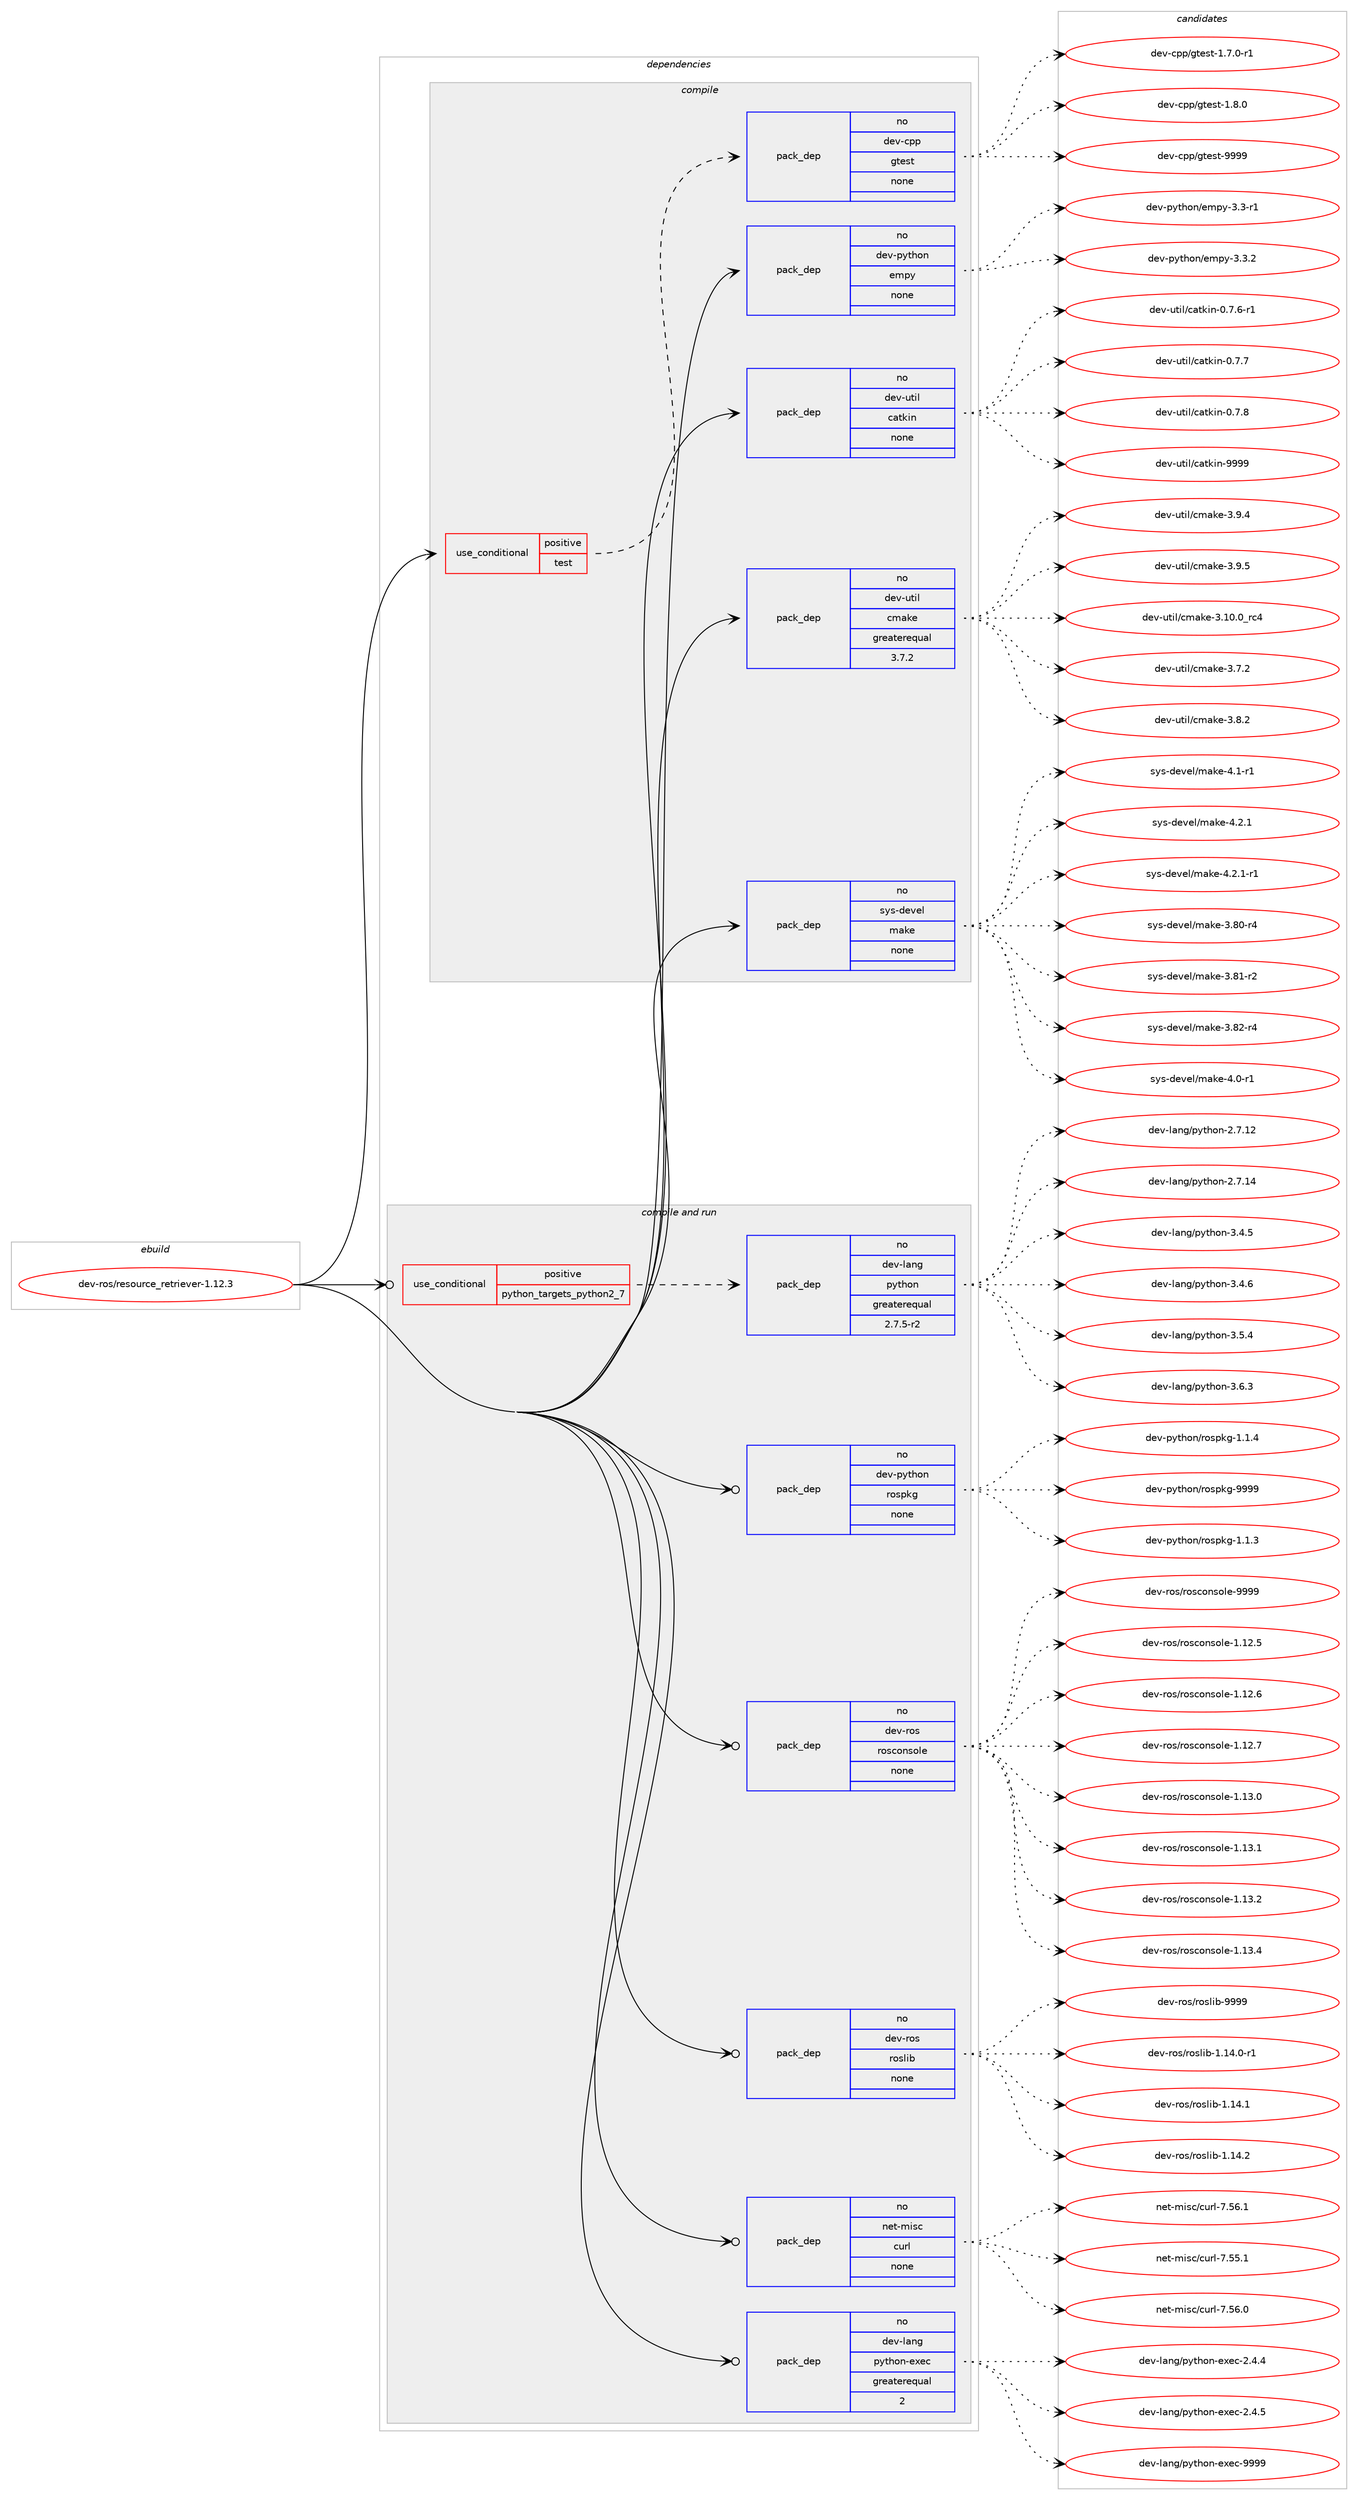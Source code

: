 digraph prolog {

# *************
# Graph options
# *************

newrank=true;
concentrate=true;
compound=true;
graph [rankdir=LR,fontname=Helvetica,fontsize=10,ranksep=1.5];#, ranksep=2.5, nodesep=0.2];
edge  [arrowhead=vee];
node  [fontname=Helvetica,fontsize=10];

# **********
# The ebuild
# **********

subgraph cluster_leftcol {
color=gray;
rank=same;
label=<<i>ebuild</i>>;
id [label="dev-ros/resource_retriever-1.12.3", color=red, width=4, href="../dev-ros/resource_retriever-1.12.3.svg"];
}

# ****************
# The dependencies
# ****************

subgraph cluster_midcol {
color=gray;
label=<<i>dependencies</i>>;
subgraph cluster_compile {
fillcolor="#eeeeee";
style=filled;
label=<<i>compile</i>>;
subgraph cond46230 {
dependency207404 [label=<<TABLE BORDER="0" CELLBORDER="1" CELLSPACING="0" CELLPADDING="4"><TR><TD ROWSPAN="3" CELLPADDING="10">use_conditional</TD></TR><TR><TD>positive</TD></TR><TR><TD>test</TD></TR></TABLE>>, shape=none, color=red];
subgraph pack157187 {
dependency207405 [label=<<TABLE BORDER="0" CELLBORDER="1" CELLSPACING="0" CELLPADDING="4" WIDTH="220"><TR><TD ROWSPAN="6" CELLPADDING="30">pack_dep</TD></TR><TR><TD WIDTH="110">no</TD></TR><TR><TD>dev-cpp</TD></TR><TR><TD>gtest</TD></TR><TR><TD>none</TD></TR><TR><TD></TD></TR></TABLE>>, shape=none, color=blue];
}
dependency207404:e -> dependency207405:w [weight=20,style="dashed",arrowhead="vee"];
}
id:e -> dependency207404:w [weight=20,style="solid",arrowhead="vee"];
subgraph pack157188 {
dependency207406 [label=<<TABLE BORDER="0" CELLBORDER="1" CELLSPACING="0" CELLPADDING="4" WIDTH="220"><TR><TD ROWSPAN="6" CELLPADDING="30">pack_dep</TD></TR><TR><TD WIDTH="110">no</TD></TR><TR><TD>dev-python</TD></TR><TR><TD>empy</TD></TR><TR><TD>none</TD></TR><TR><TD></TD></TR></TABLE>>, shape=none, color=blue];
}
id:e -> dependency207406:w [weight=20,style="solid",arrowhead="vee"];
subgraph pack157189 {
dependency207407 [label=<<TABLE BORDER="0" CELLBORDER="1" CELLSPACING="0" CELLPADDING="4" WIDTH="220"><TR><TD ROWSPAN="6" CELLPADDING="30">pack_dep</TD></TR><TR><TD WIDTH="110">no</TD></TR><TR><TD>dev-util</TD></TR><TR><TD>catkin</TD></TR><TR><TD>none</TD></TR><TR><TD></TD></TR></TABLE>>, shape=none, color=blue];
}
id:e -> dependency207407:w [weight=20,style="solid",arrowhead="vee"];
subgraph pack157190 {
dependency207408 [label=<<TABLE BORDER="0" CELLBORDER="1" CELLSPACING="0" CELLPADDING="4" WIDTH="220"><TR><TD ROWSPAN="6" CELLPADDING="30">pack_dep</TD></TR><TR><TD WIDTH="110">no</TD></TR><TR><TD>dev-util</TD></TR><TR><TD>cmake</TD></TR><TR><TD>greaterequal</TD></TR><TR><TD>3.7.2</TD></TR></TABLE>>, shape=none, color=blue];
}
id:e -> dependency207408:w [weight=20,style="solid",arrowhead="vee"];
subgraph pack157191 {
dependency207409 [label=<<TABLE BORDER="0" CELLBORDER="1" CELLSPACING="0" CELLPADDING="4" WIDTH="220"><TR><TD ROWSPAN="6" CELLPADDING="30">pack_dep</TD></TR><TR><TD WIDTH="110">no</TD></TR><TR><TD>sys-devel</TD></TR><TR><TD>make</TD></TR><TR><TD>none</TD></TR><TR><TD></TD></TR></TABLE>>, shape=none, color=blue];
}
id:e -> dependency207409:w [weight=20,style="solid",arrowhead="vee"];
}
subgraph cluster_compileandrun {
fillcolor="#eeeeee";
style=filled;
label=<<i>compile and run</i>>;
subgraph cond46231 {
dependency207410 [label=<<TABLE BORDER="0" CELLBORDER="1" CELLSPACING="0" CELLPADDING="4"><TR><TD ROWSPAN="3" CELLPADDING="10">use_conditional</TD></TR><TR><TD>positive</TD></TR><TR><TD>python_targets_python2_7</TD></TR></TABLE>>, shape=none, color=red];
subgraph pack157192 {
dependency207411 [label=<<TABLE BORDER="0" CELLBORDER="1" CELLSPACING="0" CELLPADDING="4" WIDTH="220"><TR><TD ROWSPAN="6" CELLPADDING="30">pack_dep</TD></TR><TR><TD WIDTH="110">no</TD></TR><TR><TD>dev-lang</TD></TR><TR><TD>python</TD></TR><TR><TD>greaterequal</TD></TR><TR><TD>2.7.5-r2</TD></TR></TABLE>>, shape=none, color=blue];
}
dependency207410:e -> dependency207411:w [weight=20,style="dashed",arrowhead="vee"];
}
id:e -> dependency207410:w [weight=20,style="solid",arrowhead="odotvee"];
subgraph pack157193 {
dependency207412 [label=<<TABLE BORDER="0" CELLBORDER="1" CELLSPACING="0" CELLPADDING="4" WIDTH="220"><TR><TD ROWSPAN="6" CELLPADDING="30">pack_dep</TD></TR><TR><TD WIDTH="110">no</TD></TR><TR><TD>dev-lang</TD></TR><TR><TD>python-exec</TD></TR><TR><TD>greaterequal</TD></TR><TR><TD>2</TD></TR></TABLE>>, shape=none, color=blue];
}
id:e -> dependency207412:w [weight=20,style="solid",arrowhead="odotvee"];
subgraph pack157194 {
dependency207413 [label=<<TABLE BORDER="0" CELLBORDER="1" CELLSPACING="0" CELLPADDING="4" WIDTH="220"><TR><TD ROWSPAN="6" CELLPADDING="30">pack_dep</TD></TR><TR><TD WIDTH="110">no</TD></TR><TR><TD>dev-python</TD></TR><TR><TD>rospkg</TD></TR><TR><TD>none</TD></TR><TR><TD></TD></TR></TABLE>>, shape=none, color=blue];
}
id:e -> dependency207413:w [weight=20,style="solid",arrowhead="odotvee"];
subgraph pack157195 {
dependency207414 [label=<<TABLE BORDER="0" CELLBORDER="1" CELLSPACING="0" CELLPADDING="4" WIDTH="220"><TR><TD ROWSPAN="6" CELLPADDING="30">pack_dep</TD></TR><TR><TD WIDTH="110">no</TD></TR><TR><TD>dev-ros</TD></TR><TR><TD>rosconsole</TD></TR><TR><TD>none</TD></TR><TR><TD></TD></TR></TABLE>>, shape=none, color=blue];
}
id:e -> dependency207414:w [weight=20,style="solid",arrowhead="odotvee"];
subgraph pack157196 {
dependency207415 [label=<<TABLE BORDER="0" CELLBORDER="1" CELLSPACING="0" CELLPADDING="4" WIDTH="220"><TR><TD ROWSPAN="6" CELLPADDING="30">pack_dep</TD></TR><TR><TD WIDTH="110">no</TD></TR><TR><TD>dev-ros</TD></TR><TR><TD>roslib</TD></TR><TR><TD>none</TD></TR><TR><TD></TD></TR></TABLE>>, shape=none, color=blue];
}
id:e -> dependency207415:w [weight=20,style="solid",arrowhead="odotvee"];
subgraph pack157197 {
dependency207416 [label=<<TABLE BORDER="0" CELLBORDER="1" CELLSPACING="0" CELLPADDING="4" WIDTH="220"><TR><TD ROWSPAN="6" CELLPADDING="30">pack_dep</TD></TR><TR><TD WIDTH="110">no</TD></TR><TR><TD>net-misc</TD></TR><TR><TD>curl</TD></TR><TR><TD>none</TD></TR><TR><TD></TD></TR></TABLE>>, shape=none, color=blue];
}
id:e -> dependency207416:w [weight=20,style="solid",arrowhead="odotvee"];
}
subgraph cluster_run {
fillcolor="#eeeeee";
style=filled;
label=<<i>run</i>>;
}
}

# **************
# The candidates
# **************

subgraph cluster_choices {
rank=same;
color=gray;
label=<<i>candidates</i>>;

subgraph choice157187 {
color=black;
nodesep=1;
choice1001011184599112112471031161011151164549465546484511449 [label="dev-cpp/gtest-1.7.0-r1", color=red, width=4,href="../dev-cpp/gtest-1.7.0-r1.svg"];
choice100101118459911211247103116101115116454946564648 [label="dev-cpp/gtest-1.8.0", color=red, width=4,href="../dev-cpp/gtest-1.8.0.svg"];
choice1001011184599112112471031161011151164557575757 [label="dev-cpp/gtest-9999", color=red, width=4,href="../dev-cpp/gtest-9999.svg"];
dependency207405:e -> choice1001011184599112112471031161011151164549465546484511449:w [style=dotted,weight="100"];
dependency207405:e -> choice100101118459911211247103116101115116454946564648:w [style=dotted,weight="100"];
dependency207405:e -> choice1001011184599112112471031161011151164557575757:w [style=dotted,weight="100"];
}
subgraph choice157188 {
color=black;
nodesep=1;
choice1001011184511212111610411111047101109112121455146514511449 [label="dev-python/empy-3.3-r1", color=red, width=4,href="../dev-python/empy-3.3-r1.svg"];
choice1001011184511212111610411111047101109112121455146514650 [label="dev-python/empy-3.3.2", color=red, width=4,href="../dev-python/empy-3.3.2.svg"];
dependency207406:e -> choice1001011184511212111610411111047101109112121455146514511449:w [style=dotted,weight="100"];
dependency207406:e -> choice1001011184511212111610411111047101109112121455146514650:w [style=dotted,weight="100"];
}
subgraph choice157189 {
color=black;
nodesep=1;
choice100101118451171161051084799971161071051104548465546544511449 [label="dev-util/catkin-0.7.6-r1", color=red, width=4,href="../dev-util/catkin-0.7.6-r1.svg"];
choice10010111845117116105108479997116107105110454846554655 [label="dev-util/catkin-0.7.7", color=red, width=4,href="../dev-util/catkin-0.7.7.svg"];
choice10010111845117116105108479997116107105110454846554656 [label="dev-util/catkin-0.7.8", color=red, width=4,href="../dev-util/catkin-0.7.8.svg"];
choice100101118451171161051084799971161071051104557575757 [label="dev-util/catkin-9999", color=red, width=4,href="../dev-util/catkin-9999.svg"];
dependency207407:e -> choice100101118451171161051084799971161071051104548465546544511449:w [style=dotted,weight="100"];
dependency207407:e -> choice10010111845117116105108479997116107105110454846554655:w [style=dotted,weight="100"];
dependency207407:e -> choice10010111845117116105108479997116107105110454846554656:w [style=dotted,weight="100"];
dependency207407:e -> choice100101118451171161051084799971161071051104557575757:w [style=dotted,weight="100"];
}
subgraph choice157190 {
color=black;
nodesep=1;
choice1001011184511711610510847991099710710145514649484648951149952 [label="dev-util/cmake-3.10.0_rc4", color=red, width=4,href="../dev-util/cmake-3.10.0_rc4.svg"];
choice10010111845117116105108479910997107101455146554650 [label="dev-util/cmake-3.7.2", color=red, width=4,href="../dev-util/cmake-3.7.2.svg"];
choice10010111845117116105108479910997107101455146564650 [label="dev-util/cmake-3.8.2", color=red, width=4,href="../dev-util/cmake-3.8.2.svg"];
choice10010111845117116105108479910997107101455146574652 [label="dev-util/cmake-3.9.4", color=red, width=4,href="../dev-util/cmake-3.9.4.svg"];
choice10010111845117116105108479910997107101455146574653 [label="dev-util/cmake-3.9.5", color=red, width=4,href="../dev-util/cmake-3.9.5.svg"];
dependency207408:e -> choice1001011184511711610510847991099710710145514649484648951149952:w [style=dotted,weight="100"];
dependency207408:e -> choice10010111845117116105108479910997107101455146554650:w [style=dotted,weight="100"];
dependency207408:e -> choice10010111845117116105108479910997107101455146564650:w [style=dotted,weight="100"];
dependency207408:e -> choice10010111845117116105108479910997107101455146574652:w [style=dotted,weight="100"];
dependency207408:e -> choice10010111845117116105108479910997107101455146574653:w [style=dotted,weight="100"];
}
subgraph choice157191 {
color=black;
nodesep=1;
choice11512111545100101118101108471099710710145514656484511452 [label="sys-devel/make-3.80-r4", color=red, width=4,href="../sys-devel/make-3.80-r4.svg"];
choice11512111545100101118101108471099710710145514656494511450 [label="sys-devel/make-3.81-r2", color=red, width=4,href="../sys-devel/make-3.81-r2.svg"];
choice11512111545100101118101108471099710710145514656504511452 [label="sys-devel/make-3.82-r4", color=red, width=4,href="../sys-devel/make-3.82-r4.svg"];
choice115121115451001011181011084710997107101455246484511449 [label="sys-devel/make-4.0-r1", color=red, width=4,href="../sys-devel/make-4.0-r1.svg"];
choice115121115451001011181011084710997107101455246494511449 [label="sys-devel/make-4.1-r1", color=red, width=4,href="../sys-devel/make-4.1-r1.svg"];
choice115121115451001011181011084710997107101455246504649 [label="sys-devel/make-4.2.1", color=red, width=4,href="../sys-devel/make-4.2.1.svg"];
choice1151211154510010111810110847109971071014552465046494511449 [label="sys-devel/make-4.2.1-r1", color=red, width=4,href="../sys-devel/make-4.2.1-r1.svg"];
dependency207409:e -> choice11512111545100101118101108471099710710145514656484511452:w [style=dotted,weight="100"];
dependency207409:e -> choice11512111545100101118101108471099710710145514656494511450:w [style=dotted,weight="100"];
dependency207409:e -> choice11512111545100101118101108471099710710145514656504511452:w [style=dotted,weight="100"];
dependency207409:e -> choice115121115451001011181011084710997107101455246484511449:w [style=dotted,weight="100"];
dependency207409:e -> choice115121115451001011181011084710997107101455246494511449:w [style=dotted,weight="100"];
dependency207409:e -> choice115121115451001011181011084710997107101455246504649:w [style=dotted,weight="100"];
dependency207409:e -> choice1151211154510010111810110847109971071014552465046494511449:w [style=dotted,weight="100"];
}
subgraph choice157192 {
color=black;
nodesep=1;
choice10010111845108971101034711212111610411111045504655464950 [label="dev-lang/python-2.7.12", color=red, width=4,href="../dev-lang/python-2.7.12.svg"];
choice10010111845108971101034711212111610411111045504655464952 [label="dev-lang/python-2.7.14", color=red, width=4,href="../dev-lang/python-2.7.14.svg"];
choice100101118451089711010347112121116104111110455146524653 [label="dev-lang/python-3.4.5", color=red, width=4,href="../dev-lang/python-3.4.5.svg"];
choice100101118451089711010347112121116104111110455146524654 [label="dev-lang/python-3.4.6", color=red, width=4,href="../dev-lang/python-3.4.6.svg"];
choice100101118451089711010347112121116104111110455146534652 [label="dev-lang/python-3.5.4", color=red, width=4,href="../dev-lang/python-3.5.4.svg"];
choice100101118451089711010347112121116104111110455146544651 [label="dev-lang/python-3.6.3", color=red, width=4,href="../dev-lang/python-3.6.3.svg"];
dependency207411:e -> choice10010111845108971101034711212111610411111045504655464950:w [style=dotted,weight="100"];
dependency207411:e -> choice10010111845108971101034711212111610411111045504655464952:w [style=dotted,weight="100"];
dependency207411:e -> choice100101118451089711010347112121116104111110455146524653:w [style=dotted,weight="100"];
dependency207411:e -> choice100101118451089711010347112121116104111110455146524654:w [style=dotted,weight="100"];
dependency207411:e -> choice100101118451089711010347112121116104111110455146534652:w [style=dotted,weight="100"];
dependency207411:e -> choice100101118451089711010347112121116104111110455146544651:w [style=dotted,weight="100"];
}
subgraph choice157193 {
color=black;
nodesep=1;
choice1001011184510897110103471121211161041111104510112010199455046524652 [label="dev-lang/python-exec-2.4.4", color=red, width=4,href="../dev-lang/python-exec-2.4.4.svg"];
choice1001011184510897110103471121211161041111104510112010199455046524653 [label="dev-lang/python-exec-2.4.5", color=red, width=4,href="../dev-lang/python-exec-2.4.5.svg"];
choice10010111845108971101034711212111610411111045101120101994557575757 [label="dev-lang/python-exec-9999", color=red, width=4,href="../dev-lang/python-exec-9999.svg"];
dependency207412:e -> choice1001011184510897110103471121211161041111104510112010199455046524652:w [style=dotted,weight="100"];
dependency207412:e -> choice1001011184510897110103471121211161041111104510112010199455046524653:w [style=dotted,weight="100"];
dependency207412:e -> choice10010111845108971101034711212111610411111045101120101994557575757:w [style=dotted,weight="100"];
}
subgraph choice157194 {
color=black;
nodesep=1;
choice1001011184511212111610411111047114111115112107103454946494651 [label="dev-python/rospkg-1.1.3", color=red, width=4,href="../dev-python/rospkg-1.1.3.svg"];
choice1001011184511212111610411111047114111115112107103454946494652 [label="dev-python/rospkg-1.1.4", color=red, width=4,href="../dev-python/rospkg-1.1.4.svg"];
choice10010111845112121116104111110471141111151121071034557575757 [label="dev-python/rospkg-9999", color=red, width=4,href="../dev-python/rospkg-9999.svg"];
dependency207413:e -> choice1001011184511212111610411111047114111115112107103454946494651:w [style=dotted,weight="100"];
dependency207413:e -> choice1001011184511212111610411111047114111115112107103454946494652:w [style=dotted,weight="100"];
dependency207413:e -> choice10010111845112121116104111110471141111151121071034557575757:w [style=dotted,weight="100"];
}
subgraph choice157195 {
color=black;
nodesep=1;
choice10010111845114111115471141111159911111011511110810145494649504653 [label="dev-ros/rosconsole-1.12.5", color=red, width=4,href="../dev-ros/rosconsole-1.12.5.svg"];
choice10010111845114111115471141111159911111011511110810145494649504654 [label="dev-ros/rosconsole-1.12.6", color=red, width=4,href="../dev-ros/rosconsole-1.12.6.svg"];
choice10010111845114111115471141111159911111011511110810145494649504655 [label="dev-ros/rosconsole-1.12.7", color=red, width=4,href="../dev-ros/rosconsole-1.12.7.svg"];
choice10010111845114111115471141111159911111011511110810145494649514648 [label="dev-ros/rosconsole-1.13.0", color=red, width=4,href="../dev-ros/rosconsole-1.13.0.svg"];
choice10010111845114111115471141111159911111011511110810145494649514649 [label="dev-ros/rosconsole-1.13.1", color=red, width=4,href="../dev-ros/rosconsole-1.13.1.svg"];
choice10010111845114111115471141111159911111011511110810145494649514650 [label="dev-ros/rosconsole-1.13.2", color=red, width=4,href="../dev-ros/rosconsole-1.13.2.svg"];
choice10010111845114111115471141111159911111011511110810145494649514652 [label="dev-ros/rosconsole-1.13.4", color=red, width=4,href="../dev-ros/rosconsole-1.13.4.svg"];
choice1001011184511411111547114111115991111101151111081014557575757 [label="dev-ros/rosconsole-9999", color=red, width=4,href="../dev-ros/rosconsole-9999.svg"];
dependency207414:e -> choice10010111845114111115471141111159911111011511110810145494649504653:w [style=dotted,weight="100"];
dependency207414:e -> choice10010111845114111115471141111159911111011511110810145494649504654:w [style=dotted,weight="100"];
dependency207414:e -> choice10010111845114111115471141111159911111011511110810145494649504655:w [style=dotted,weight="100"];
dependency207414:e -> choice10010111845114111115471141111159911111011511110810145494649514648:w [style=dotted,weight="100"];
dependency207414:e -> choice10010111845114111115471141111159911111011511110810145494649514649:w [style=dotted,weight="100"];
dependency207414:e -> choice10010111845114111115471141111159911111011511110810145494649514650:w [style=dotted,weight="100"];
dependency207414:e -> choice10010111845114111115471141111159911111011511110810145494649514652:w [style=dotted,weight="100"];
dependency207414:e -> choice1001011184511411111547114111115991111101151111081014557575757:w [style=dotted,weight="100"];
}
subgraph choice157196 {
color=black;
nodesep=1;
choice100101118451141111154711411111510810598454946495246484511449 [label="dev-ros/roslib-1.14.0-r1", color=red, width=4,href="../dev-ros/roslib-1.14.0-r1.svg"];
choice10010111845114111115471141111151081059845494649524649 [label="dev-ros/roslib-1.14.1", color=red, width=4,href="../dev-ros/roslib-1.14.1.svg"];
choice10010111845114111115471141111151081059845494649524650 [label="dev-ros/roslib-1.14.2", color=red, width=4,href="../dev-ros/roslib-1.14.2.svg"];
choice1001011184511411111547114111115108105984557575757 [label="dev-ros/roslib-9999", color=red, width=4,href="../dev-ros/roslib-9999.svg"];
dependency207415:e -> choice100101118451141111154711411111510810598454946495246484511449:w [style=dotted,weight="100"];
dependency207415:e -> choice10010111845114111115471141111151081059845494649524649:w [style=dotted,weight="100"];
dependency207415:e -> choice10010111845114111115471141111151081059845494649524650:w [style=dotted,weight="100"];
dependency207415:e -> choice1001011184511411111547114111115108105984557575757:w [style=dotted,weight="100"];
}
subgraph choice157197 {
color=black;
nodesep=1;
choice1101011164510910511599479911711410845554653534649 [label="net-misc/curl-7.55.1", color=red, width=4,href="../net-misc/curl-7.55.1.svg"];
choice1101011164510910511599479911711410845554653544648 [label="net-misc/curl-7.56.0", color=red, width=4,href="../net-misc/curl-7.56.0.svg"];
choice1101011164510910511599479911711410845554653544649 [label="net-misc/curl-7.56.1", color=red, width=4,href="../net-misc/curl-7.56.1.svg"];
dependency207416:e -> choice1101011164510910511599479911711410845554653534649:w [style=dotted,weight="100"];
dependency207416:e -> choice1101011164510910511599479911711410845554653544648:w [style=dotted,weight="100"];
dependency207416:e -> choice1101011164510910511599479911711410845554653544649:w [style=dotted,weight="100"];
}
}

}
